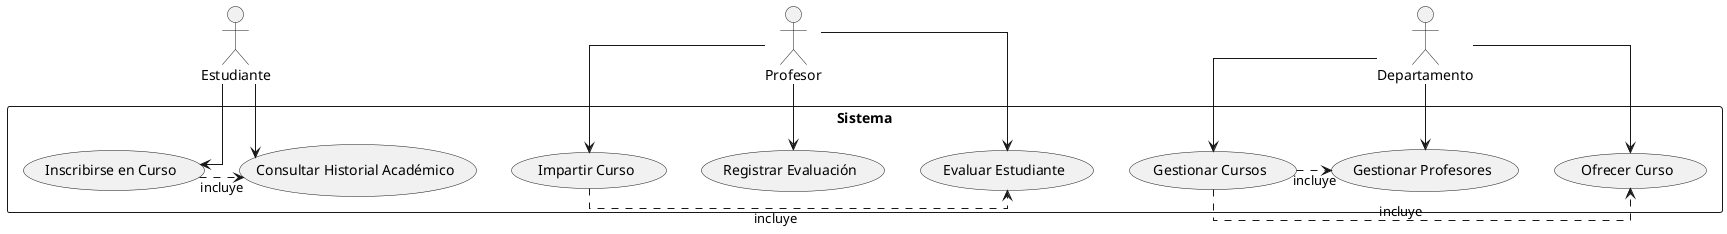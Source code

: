 @startuml
skinparam linetype ortho

' Actores
actor Estudiante
actor Profesor
actor Departamento

' Casos de uso
rectangle Sistema {
    (Inscribirse en Curso) as (Inscribirse)
    (Impartir Curso) as (Impartir)
    (Gestionar Cursos) as (Gestionar)
    (Evaluar Estudiante) as (Evaluar)
    (Consultar Historial Académico) as (ConsultarHistorial)
    (Registrar Evaluación) as (RegistrarEvaluacion)
    (Ofrecer Curso) as (Ofrecer)
    (Gestionar Profesores) as (GestionarProfesores)
}

' Relaciones entre actores y casos de uso
Estudiante --> (Inscribirse)
Estudiante --> (ConsultarHistorial)
Profesor --> (Impartir)
Profesor --> (Evaluar)
Profesor --> (RegistrarEvaluacion)
Departamento --> (Gestionar)
Departamento --> (Ofrecer)
Departamento --> (GestionarProfesores)

' Relaciones entre casos de uso
(Inscribirse) .> (ConsultarHistorial) : incluye
(Impartir) .> (Evaluar) : incluye
(Gestionar) .> (Ofrecer) : incluye
(Gestionar) .> (GestionarProfesores) : incluye

@enduml